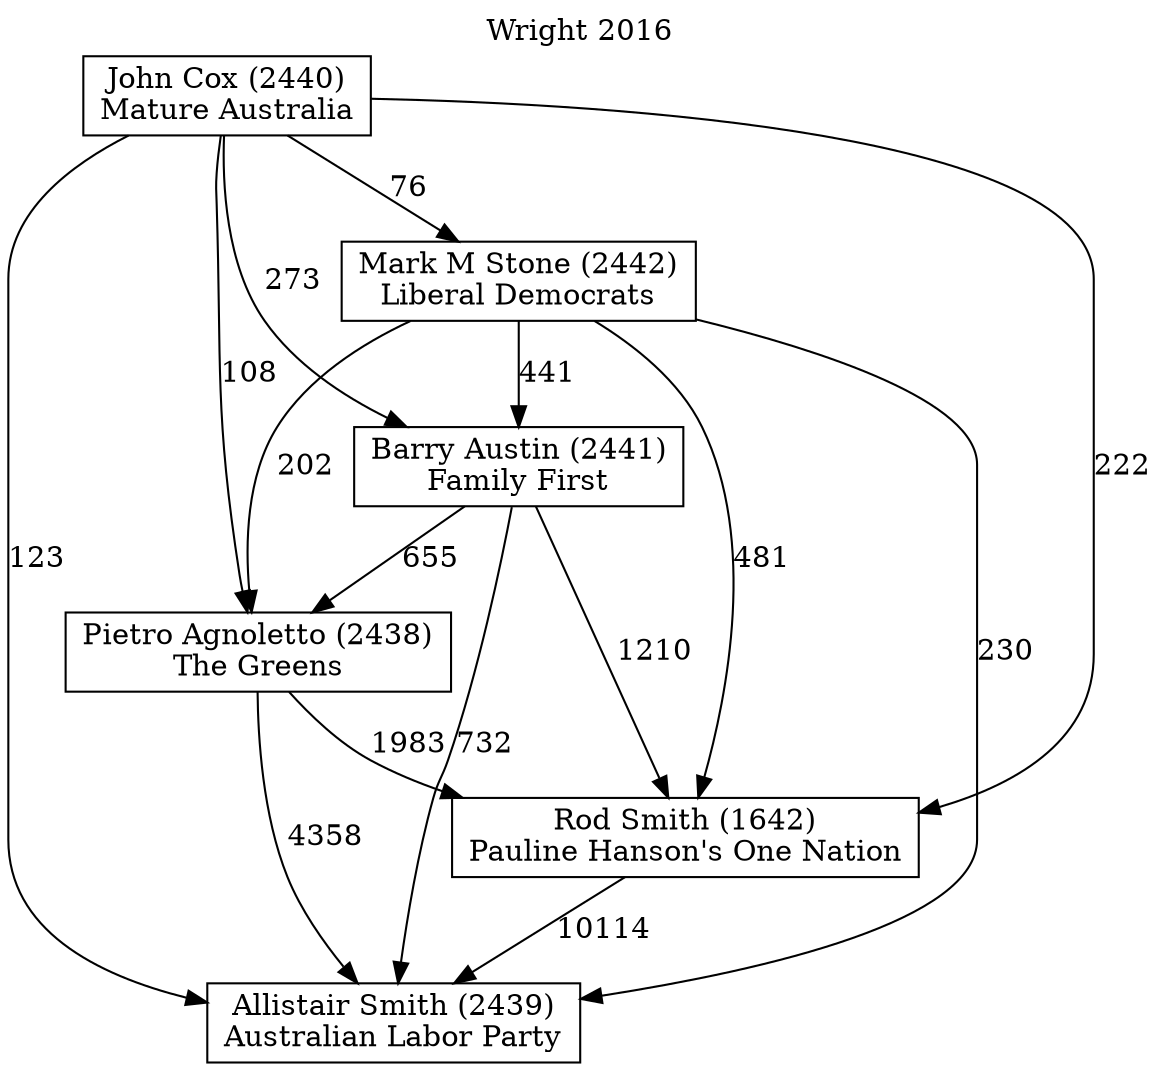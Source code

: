 // House preference flow
digraph "Allistair Smith (2439)_Wright_2016" {
	graph [label="Wright 2016" labelloc=t mclimit=10]
	node [shape=box]
	"Allistair Smith (2439)" [label="Allistair Smith (2439)
Australian Labor Party"]
	"Pietro Agnoletto (2438)" [label="Pietro Agnoletto (2438)
The Greens"]
	"Barry Austin (2441)" [label="Barry Austin (2441)
Family First"]
	"Rod Smith (1642)" [label="Rod Smith (1642)
Pauline Hanson's One Nation"]
	"John Cox (2440)" [label="John Cox (2440)
Mature Australia"]
	"Mark M Stone (2442)" [label="Mark M Stone (2442)
Liberal Democrats"]
	"John Cox (2440)" -> "Barry Austin (2441)" [label=273]
	"Mark M Stone (2442)" -> "Barry Austin (2441)" [label=441]
	"John Cox (2440)" -> "Allistair Smith (2439)" [label=123]
	"John Cox (2440)" -> "Mark M Stone (2442)" [label=76]
	"Barry Austin (2441)" -> "Allistair Smith (2439)" [label=732]
	"Pietro Agnoletto (2438)" -> "Allistair Smith (2439)" [label=4358]
	"Barry Austin (2441)" -> "Pietro Agnoletto (2438)" [label=655]
	"Barry Austin (2441)" -> "Rod Smith (1642)" [label=1210]
	"John Cox (2440)" -> "Pietro Agnoletto (2438)" [label=108]
	"Pietro Agnoletto (2438)" -> "Rod Smith (1642)" [label=1983]
	"Mark M Stone (2442)" -> "Allistair Smith (2439)" [label=230]
	"John Cox (2440)" -> "Rod Smith (1642)" [label=222]
	"Rod Smith (1642)" -> "Allistair Smith (2439)" [label=10114]
	"Mark M Stone (2442)" -> "Pietro Agnoletto (2438)" [label=202]
	"Mark M Stone (2442)" -> "Rod Smith (1642)" [label=481]
}
